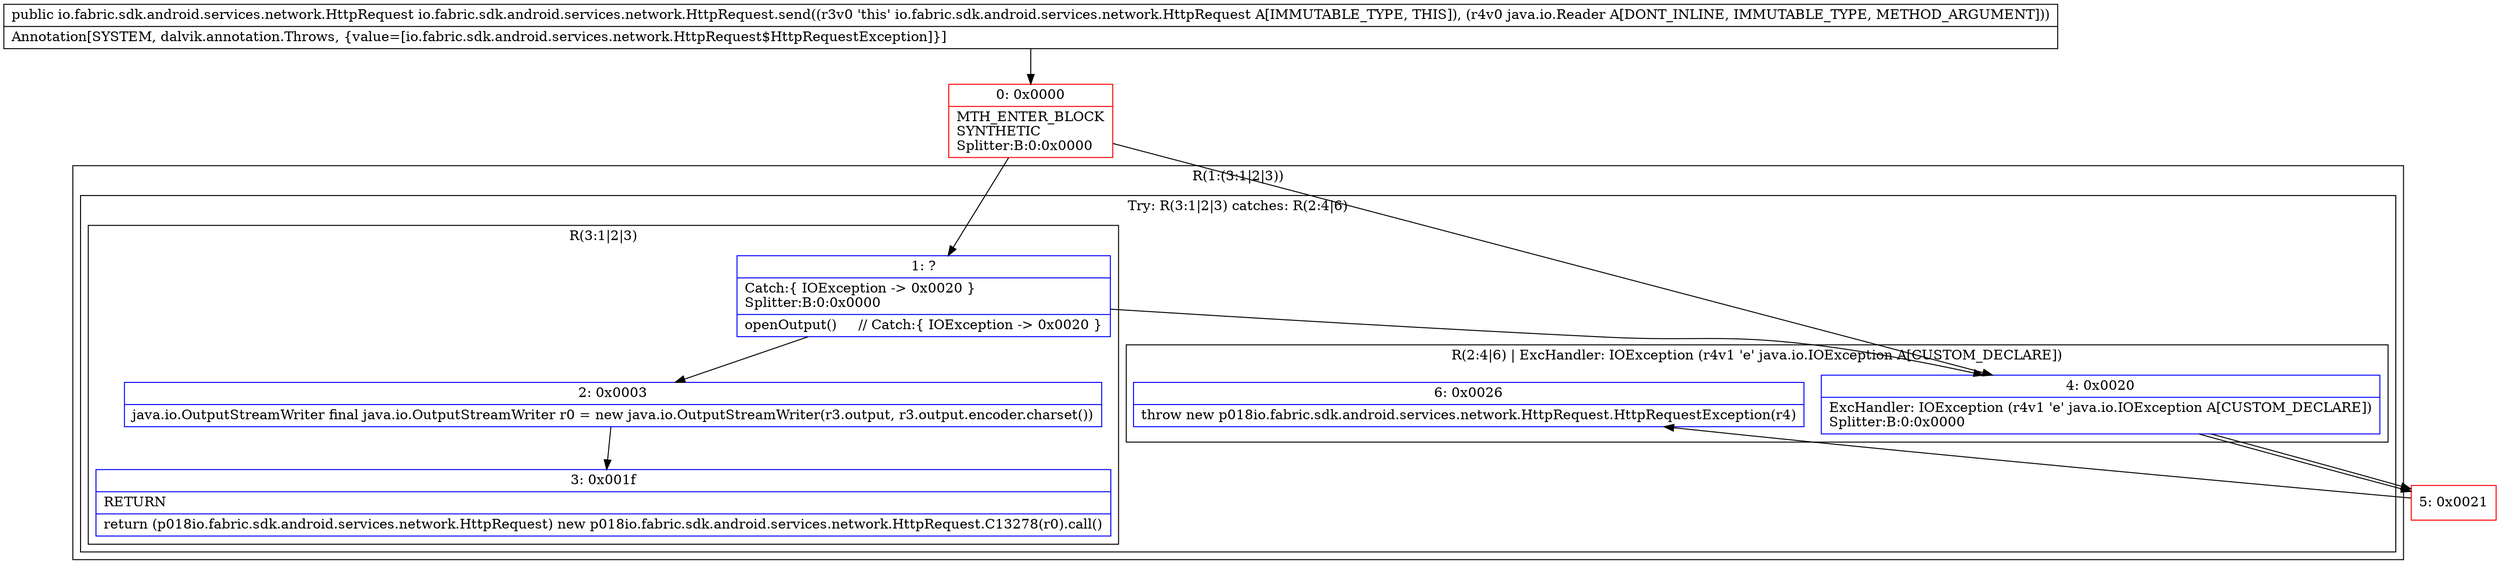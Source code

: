 digraph "CFG forio.fabric.sdk.android.services.network.HttpRequest.send(Ljava\/io\/Reader;)Lio\/fabric\/sdk\/android\/services\/network\/HttpRequest;" {
subgraph cluster_Region_1348923188 {
label = "R(1:(3:1|2|3))";
node [shape=record,color=blue];
subgraph cluster_TryCatchRegion_1849797838 {
label = "Try: R(3:1|2|3) catches: R(2:4|6)";
node [shape=record,color=blue];
subgraph cluster_Region_475855122 {
label = "R(3:1|2|3)";
node [shape=record,color=blue];
Node_1 [shape=record,label="{1\:\ ?|Catch:\{ IOException \-\> 0x0020 \}\lSplitter:B:0:0x0000\l|openOutput()     \/\/ Catch:\{ IOException \-\> 0x0020 \}\l}"];
Node_2 [shape=record,label="{2\:\ 0x0003|java.io.OutputStreamWriter final java.io.OutputStreamWriter r0 = new java.io.OutputStreamWriter(r3.output, r3.output.encoder.charset())\l}"];
Node_3 [shape=record,label="{3\:\ 0x001f|RETURN\l|return (p018io.fabric.sdk.android.services.network.HttpRequest) new p018io.fabric.sdk.android.services.network.HttpRequest.C13278(r0).call()\l}"];
}
subgraph cluster_Region_523287181 {
label = "R(2:4|6) | ExcHandler: IOException (r4v1 'e' java.io.IOException A[CUSTOM_DECLARE])\l";
node [shape=record,color=blue];
Node_4 [shape=record,label="{4\:\ 0x0020|ExcHandler: IOException (r4v1 'e' java.io.IOException A[CUSTOM_DECLARE])\lSplitter:B:0:0x0000\l}"];
Node_6 [shape=record,label="{6\:\ 0x0026|throw new p018io.fabric.sdk.android.services.network.HttpRequest.HttpRequestException(r4)\l}"];
}
}
}
subgraph cluster_Region_523287181 {
label = "R(2:4|6) | ExcHandler: IOException (r4v1 'e' java.io.IOException A[CUSTOM_DECLARE])\l";
node [shape=record,color=blue];
Node_4 [shape=record,label="{4\:\ 0x0020|ExcHandler: IOException (r4v1 'e' java.io.IOException A[CUSTOM_DECLARE])\lSplitter:B:0:0x0000\l}"];
Node_6 [shape=record,label="{6\:\ 0x0026|throw new p018io.fabric.sdk.android.services.network.HttpRequest.HttpRequestException(r4)\l}"];
}
Node_0 [shape=record,color=red,label="{0\:\ 0x0000|MTH_ENTER_BLOCK\lSYNTHETIC\lSplitter:B:0:0x0000\l}"];
Node_5 [shape=record,color=red,label="{5\:\ 0x0021}"];
MethodNode[shape=record,label="{public io.fabric.sdk.android.services.network.HttpRequest io.fabric.sdk.android.services.network.HttpRequest.send((r3v0 'this' io.fabric.sdk.android.services.network.HttpRequest A[IMMUTABLE_TYPE, THIS]), (r4v0 java.io.Reader A[DONT_INLINE, IMMUTABLE_TYPE, METHOD_ARGUMENT]))  | Annotation[SYSTEM, dalvik.annotation.Throws, \{value=[io.fabric.sdk.android.services.network.HttpRequest$HttpRequestException]\}]\l}"];
MethodNode -> Node_0;
Node_1 -> Node_2;
Node_1 -> Node_4;
Node_2 -> Node_3;
Node_4 -> Node_5;
Node_4 -> Node_5;
Node_0 -> Node_1;
Node_0 -> Node_4;
Node_5 -> Node_6;
}

